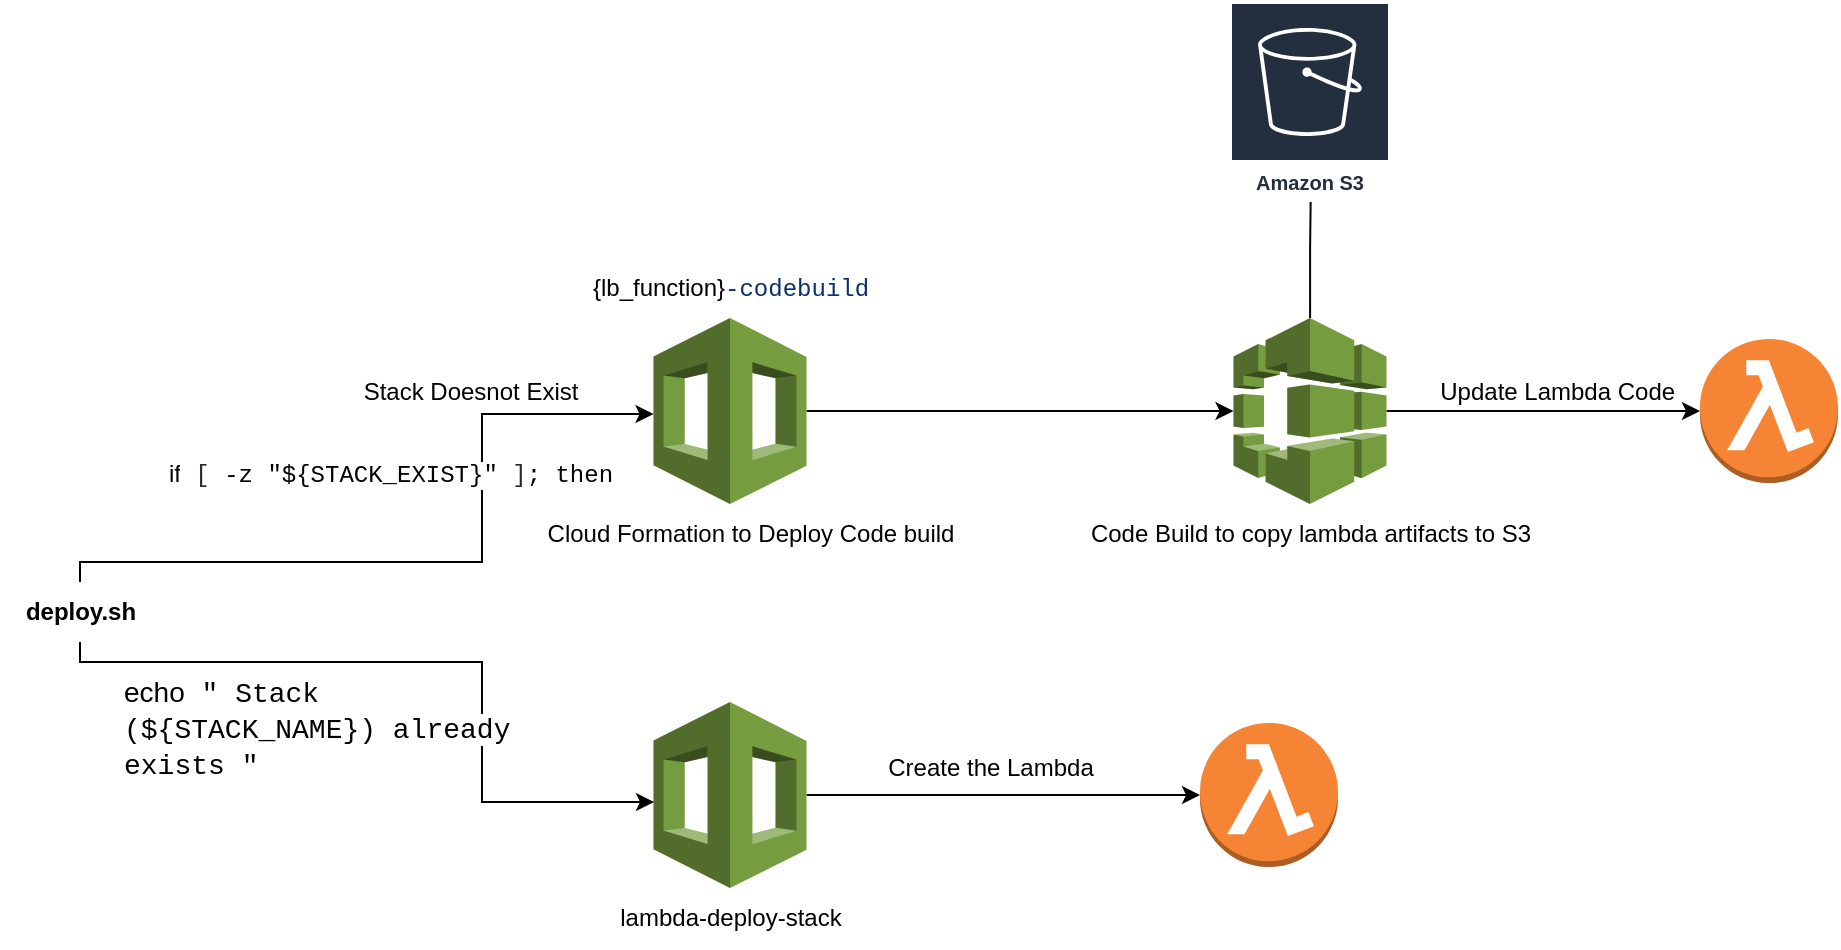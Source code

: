 <mxfile version="21.5.0" type="github">
  <diagram name="Page-1" id="Fs2SdjcQdtLzzpbID2Gn">
    <mxGraphModel dx="1303" dy="1712" grid="1" gridSize="10" guides="1" tooltips="1" connect="1" arrows="1" fold="1" page="1" pageScale="1" pageWidth="827" pageHeight="1169" math="0" shadow="0">
      <root>
        <mxCell id="0" />
        <mxCell id="1" parent="0" />
        <mxCell id="RMWgKRHm6tCYO7vBJI3o-10" style="edgeStyle=orthogonalEdgeStyle;rounded=0;orthogonalLoop=1;jettySize=auto;html=1;entryX=0;entryY=0.5;entryDx=0;entryDy=0;entryPerimeter=0;" edge="1" parent="1" source="RMWgKRHm6tCYO7vBJI3o-1" target="RMWgKRHm6tCYO7vBJI3o-24">
          <mxGeometry relative="1" as="geometry">
            <mxPoint x="758.0" y="64.5" as="targetPoint" />
          </mxGeometry>
        </mxCell>
        <mxCell id="RMWgKRHm6tCYO7vBJI3o-31" style="edgeStyle=orthogonalEdgeStyle;rounded=0;orthogonalLoop=1;jettySize=auto;html=1;" edge="1" parent="1" source="RMWgKRHm6tCYO7vBJI3o-1">
          <mxGeometry relative="1" as="geometry">
            <mxPoint x="655.462" y="-52" as="targetPoint" />
          </mxGeometry>
        </mxCell>
        <mxCell id="RMWgKRHm6tCYO7vBJI3o-1" value="" style="outlineConnect=0;dashed=0;verticalLabelPosition=bottom;verticalAlign=top;align=center;html=1;shape=mxgraph.aws3.codebuild;fillColor=#759C3E;gradientColor=none;" vertex="1" parent="1">
          <mxGeometry x="616.75" y="18" width="76.5" height="93" as="geometry" />
        </mxCell>
        <mxCell id="RMWgKRHm6tCYO7vBJI3o-3" style="edgeStyle=orthogonalEdgeStyle;rounded=0;orthogonalLoop=1;jettySize=auto;html=1;" edge="1" parent="1" source="RMWgKRHm6tCYO7vBJI3o-2" target="RMWgKRHm6tCYO7vBJI3o-1">
          <mxGeometry relative="1" as="geometry" />
        </mxCell>
        <mxCell id="RMWgKRHm6tCYO7vBJI3o-2" value="" style="outlineConnect=0;dashed=0;verticalLabelPosition=bottom;verticalAlign=top;align=center;html=1;shape=mxgraph.aws3.cloudformation;fillColor=#759C3E;gradientColor=none;" vertex="1" parent="1">
          <mxGeometry x="326.75" y="18" width="76.5" height="93" as="geometry" />
        </mxCell>
        <mxCell id="RMWgKRHm6tCYO7vBJI3o-4" value="Cloud Formation to Deploy Code build" style="text;html=1;align=center;verticalAlign=middle;resizable=0;points=[];autosize=1;strokeColor=none;fillColor=none;" vertex="1" parent="1">
          <mxGeometry x="260" y="111" width="230" height="30" as="geometry" />
        </mxCell>
        <mxCell id="RMWgKRHm6tCYO7vBJI3o-5" value="Code Build to copy lambda artifacts to S3" style="text;html=1;align=center;verticalAlign=middle;resizable=0;points=[];autosize=1;strokeColor=none;fillColor=none;" vertex="1" parent="1">
          <mxGeometry x="535" y="111" width="240" height="30" as="geometry" />
        </mxCell>
        <mxCell id="RMWgKRHm6tCYO7vBJI3o-7" style="edgeStyle=orthogonalEdgeStyle;rounded=0;orthogonalLoop=1;jettySize=auto;html=1;" edge="1" parent="1" source="RMWgKRHm6tCYO7vBJI3o-6" target="RMWgKRHm6tCYO7vBJI3o-2">
          <mxGeometry relative="1" as="geometry">
            <mxPoint x="240" y="60" as="targetPoint" />
            <Array as="points">
              <mxPoint x="40" y="140" />
              <mxPoint x="241" y="140" />
              <mxPoint x="241" y="66" />
            </Array>
          </mxGeometry>
        </mxCell>
        <mxCell id="RMWgKRHm6tCYO7vBJI3o-6" value="&lt;b&gt;deploy.sh&lt;/b&gt;" style="text;html=1;align=center;verticalAlign=middle;resizable=0;points=[];autosize=1;strokeColor=none;fillColor=none;" vertex="1" parent="1">
          <mxGeometry y="150" width="80" height="30" as="geometry" />
        </mxCell>
        <mxCell id="RMWgKRHm6tCYO7vBJI3o-8" value="{lb_function}&lt;span style=&quot;color: rgb(10, 48, 105); font-family: ui-monospace, SFMono-Regular, &amp;quot;SF Mono&amp;quot;, Menlo, Consolas, &amp;quot;Liberation Mono&amp;quot;, monospace; text-align: start; background-color: rgb(255, 255, 255);&quot;&gt;-codebuild&lt;/span&gt;" style="text;html=1;align=center;verticalAlign=middle;resizable=0;points=[];autosize=1;strokeColor=none;fillColor=none;" vertex="1" parent="1">
          <mxGeometry x="285" y="-12" width="160" height="30" as="geometry" />
        </mxCell>
        <mxCell id="RMWgKRHm6tCYO7vBJI3o-11" value="if&lt;span style=&quot;color: rgb(36, 41, 47); font-family: ui-monospace, SFMono-Regular, &amp;quot;SF Mono&amp;quot;, Menlo, Consolas, &amp;quot;Liberation Mono&amp;quot;, monospace; text-align: start; background-color: rgb(255, 255, 255);&quot;&gt; [ &lt;/span&gt;&lt;span style=&quot;box-sizing: border-box; color: var(--color-prettylights-syntax-keyword); font-family: ui-monospace, SFMono-Regular, &amp;quot;SF Mono&amp;quot;, Menlo, Consolas, &amp;quot;Liberation Mono&amp;quot;, monospace; text-align: start; background-color: rgb(255, 255, 255);&quot; class=&quot;pl-k&quot;&gt;-z&lt;/span&gt;&lt;span style=&quot;color: rgb(36, 41, 47); font-family: ui-monospace, SFMono-Regular, &amp;quot;SF Mono&amp;quot;, Menlo, Consolas, &amp;quot;Liberation Mono&amp;quot;, monospace; text-align: start; background-color: rgb(255, 255, 255);&quot;&gt; &lt;/span&gt;&lt;span style=&quot;box-sizing: border-box; color: var(--color-prettylights-syntax-string); font-family: ui-monospace, SFMono-Regular, &amp;quot;SF Mono&amp;quot;, Menlo, Consolas, &amp;quot;Liberation Mono&amp;quot;, monospace; text-align: start; background-color: rgb(255, 255, 255);&quot; class=&quot;pl-s&quot;&gt;&lt;span style=&quot;box-sizing: border-box; color: var(--color-prettylights-syntax-string);&quot; class=&quot;pl-pds&quot;&gt;&quot;&lt;/span&gt;&lt;span style=&quot;box-sizing: border-box; color: var(--color-prettylights-syntax-storage-modifier-import);&quot; class=&quot;pl-smi&quot;&gt;${STACK_EXIST}&lt;/span&gt;&lt;span style=&quot;box-sizing: border-box; color: var(--color-prettylights-syntax-string);&quot; class=&quot;pl-pds&quot;&gt;&quot;&lt;/span&gt;&lt;/span&gt;&lt;span style=&quot;color: rgb(36, 41, 47); font-family: ui-monospace, SFMono-Regular, &amp;quot;SF Mono&amp;quot;, Menlo, Consolas, &amp;quot;Liberation Mono&amp;quot;, monospace; text-align: start; background-color: rgb(255, 255, 255);&quot;&gt; ]&lt;/span&gt;&lt;span style=&quot;box-sizing: border-box; color: var(--color-prettylights-syntax-keyword); font-family: ui-monospace, SFMono-Regular, &amp;quot;SF Mono&amp;quot;, Menlo, Consolas, &amp;quot;Liberation Mono&amp;quot;, monospace; text-align: start; background-color: rgb(255, 255, 255);&quot; class=&quot;pl-k&quot;&gt;;&lt;/span&gt;&lt;span style=&quot;color: rgb(36, 41, 47); font-family: ui-monospace, SFMono-Regular, &amp;quot;SF Mono&amp;quot;, Menlo, Consolas, &amp;quot;Liberation Mono&amp;quot;, monospace; text-align: start; background-color: rgb(255, 255, 255);&quot;&gt; &lt;/span&gt;&lt;span style=&quot;box-sizing: border-box; color: var(--color-prettylights-syntax-keyword); font-family: ui-monospace, SFMono-Regular, &amp;quot;SF Mono&amp;quot;, Menlo, Consolas, &amp;quot;Liberation Mono&amp;quot;, monospace; text-align: start; background-color: rgb(255, 255, 255);&quot; class=&quot;pl-k&quot;&gt;then&lt;/span&gt;" style="text;html=1;align=center;verticalAlign=middle;resizable=0;points=[];autosize=1;strokeColor=none;fillColor=none;" vertex="1" parent="1">
          <mxGeometry x="80" y="81" width="230" height="30" as="geometry" />
        </mxCell>
        <mxCell id="RMWgKRHm6tCYO7vBJI3o-27" style="edgeStyle=orthogonalEdgeStyle;rounded=0;orthogonalLoop=1;jettySize=auto;html=1;entryX=0;entryY=0.5;entryDx=0;entryDy=0;entryPerimeter=0;" edge="1" parent="1" source="RMWgKRHm6tCYO7vBJI3o-16" target="RMWgKRHm6tCYO7vBJI3o-26">
          <mxGeometry relative="1" as="geometry" />
        </mxCell>
        <mxCell id="RMWgKRHm6tCYO7vBJI3o-16" value="" style="outlineConnect=0;dashed=0;verticalLabelPosition=bottom;verticalAlign=top;align=center;html=1;shape=mxgraph.aws3.cloudformation;fillColor=#759C3E;gradientColor=none;" vertex="1" parent="1">
          <mxGeometry x="326.75" y="210" width="76.5" height="93" as="geometry" />
        </mxCell>
        <mxCell id="RMWgKRHm6tCYO7vBJI3o-17" style="edgeStyle=orthogonalEdgeStyle;rounded=0;orthogonalLoop=1;jettySize=auto;html=1;" edge="1" parent="1" source="RMWgKRHm6tCYO7vBJI3o-6">
          <mxGeometry relative="1" as="geometry">
            <mxPoint x="327" y="260" as="targetPoint" />
            <mxPoint x="40" y="344" as="sourcePoint" />
            <Array as="points">
              <mxPoint x="40" y="190" />
              <mxPoint x="241" y="190" />
              <mxPoint x="241" y="260" />
            </Array>
          </mxGeometry>
        </mxCell>
        <mxCell id="RMWgKRHm6tCYO7vBJI3o-19" value="&lt;font style=&quot;font-size: 14px;&quot;&gt;&lt;font style=&quot;&quot;&gt;echo&lt;span style=&quot;color: rgb(36, 41, 47); font-family: ui-monospace, SFMono-Regular, &amp;quot;SF Mono&amp;quot;, Menlo, Consolas, &amp;quot;Liberation Mono&amp;quot;, monospace; background-color: rgb(255, 255, 255);&quot;&gt;&amp;nbsp;&lt;/span&gt;&lt;/font&gt;&lt;span style=&quot;border-color: var(--border-color); color: var(--color-prettylights-syntax-string); font-family: ui-monospace, SFMono-Regular, &amp;quot;SF Mono&amp;quot;, Menlo, Consolas, &amp;quot;Liberation Mono&amp;quot;, monospace; background-color: rgb(255, 255, 255); box-sizing: border-box;&quot; class=&quot;pl-s&quot;&gt;&lt;span style=&quot;border-color: var(--border-color); box-sizing: border-box; color: var(--color-prettylights-syntax-string);&quot; class=&quot;pl-pds&quot;&gt;&quot;&lt;/span&gt;&amp;nbsp;Stack (&lt;span style=&quot;border-color: var(--border-color); box-sizing: border-box; color: var(--color-prettylights-syntax-storage-modifier-import);&quot; class=&quot;pl-smi&quot;&gt;${STACK_NAME}&lt;/span&gt;) already exists&amp;nbsp;&lt;span style=&quot;border-color: var(--border-color); box-sizing: border-box; color: var(--color-prettylights-syntax-string);&quot; class=&quot;pl-pds&quot;&gt;&quot;&lt;/span&gt;&lt;/span&gt;&lt;/font&gt;" style="text;whiteSpace=wrap;html=1;" vertex="1" parent="1">
          <mxGeometry x="60" y="190" width="200" height="30" as="geometry" />
        </mxCell>
        <mxCell id="RMWgKRHm6tCYO7vBJI3o-20" value="Stack Doesnot Exist" style="text;html=1;align=center;verticalAlign=middle;resizable=0;points=[];autosize=1;strokeColor=none;fillColor=none;" vertex="1" parent="1">
          <mxGeometry x="170" y="40" width="130" height="30" as="geometry" />
        </mxCell>
        <mxCell id="RMWgKRHm6tCYO7vBJI3o-23" value="Update Lambda Code&amp;nbsp;" style="text;html=1;align=center;verticalAlign=middle;resizable=0;points=[];autosize=1;strokeColor=none;fillColor=none;" vertex="1" parent="1">
          <mxGeometry x="710" y="40" width="140" height="30" as="geometry" />
        </mxCell>
        <mxCell id="RMWgKRHm6tCYO7vBJI3o-24" value="" style="outlineConnect=0;dashed=0;verticalLabelPosition=bottom;verticalAlign=top;align=center;html=1;shape=mxgraph.aws3.lambda_function;fillColor=#F58534;gradientColor=none;" vertex="1" parent="1">
          <mxGeometry x="850" y="28.5" width="69" height="72" as="geometry" />
        </mxCell>
        <mxCell id="RMWgKRHm6tCYO7vBJI3o-26" value="" style="outlineConnect=0;dashed=0;verticalLabelPosition=bottom;verticalAlign=top;align=center;html=1;shape=mxgraph.aws3.lambda_function;fillColor=#F58534;gradientColor=none;" vertex="1" parent="1">
          <mxGeometry x="600" y="220.5" width="69" height="72" as="geometry" />
        </mxCell>
        <mxCell id="RMWgKRHm6tCYO7vBJI3o-28" value="Create the Lambda" style="text;html=1;align=center;verticalAlign=middle;resizable=0;points=[];autosize=1;strokeColor=none;fillColor=none;" vertex="1" parent="1">
          <mxGeometry x="430" y="228" width="130" height="30" as="geometry" />
        </mxCell>
        <mxCell id="RMWgKRHm6tCYO7vBJI3o-29" value="lambda-deploy-stack" style="text;html=1;align=center;verticalAlign=middle;resizable=0;points=[];autosize=1;strokeColor=none;fillColor=none;" vertex="1" parent="1">
          <mxGeometry x="300" y="303" width="130" height="30" as="geometry" />
        </mxCell>
        <mxCell id="RMWgKRHm6tCYO7vBJI3o-37" value="Amazon S3" style="sketch=0;outlineConnect=0;fontColor=#232F3E;gradientColor=none;strokeColor=#ffffff;fillColor=#232F3E;dashed=0;verticalLabelPosition=middle;verticalAlign=bottom;align=center;html=1;whiteSpace=wrap;fontSize=10;fontStyle=1;spacing=3;shape=mxgraph.aws4.productIcon;prIcon=mxgraph.aws4.s3;" vertex="1" parent="1">
          <mxGeometry x="615" y="-140" width="80" height="100" as="geometry" />
        </mxCell>
      </root>
    </mxGraphModel>
  </diagram>
</mxfile>
